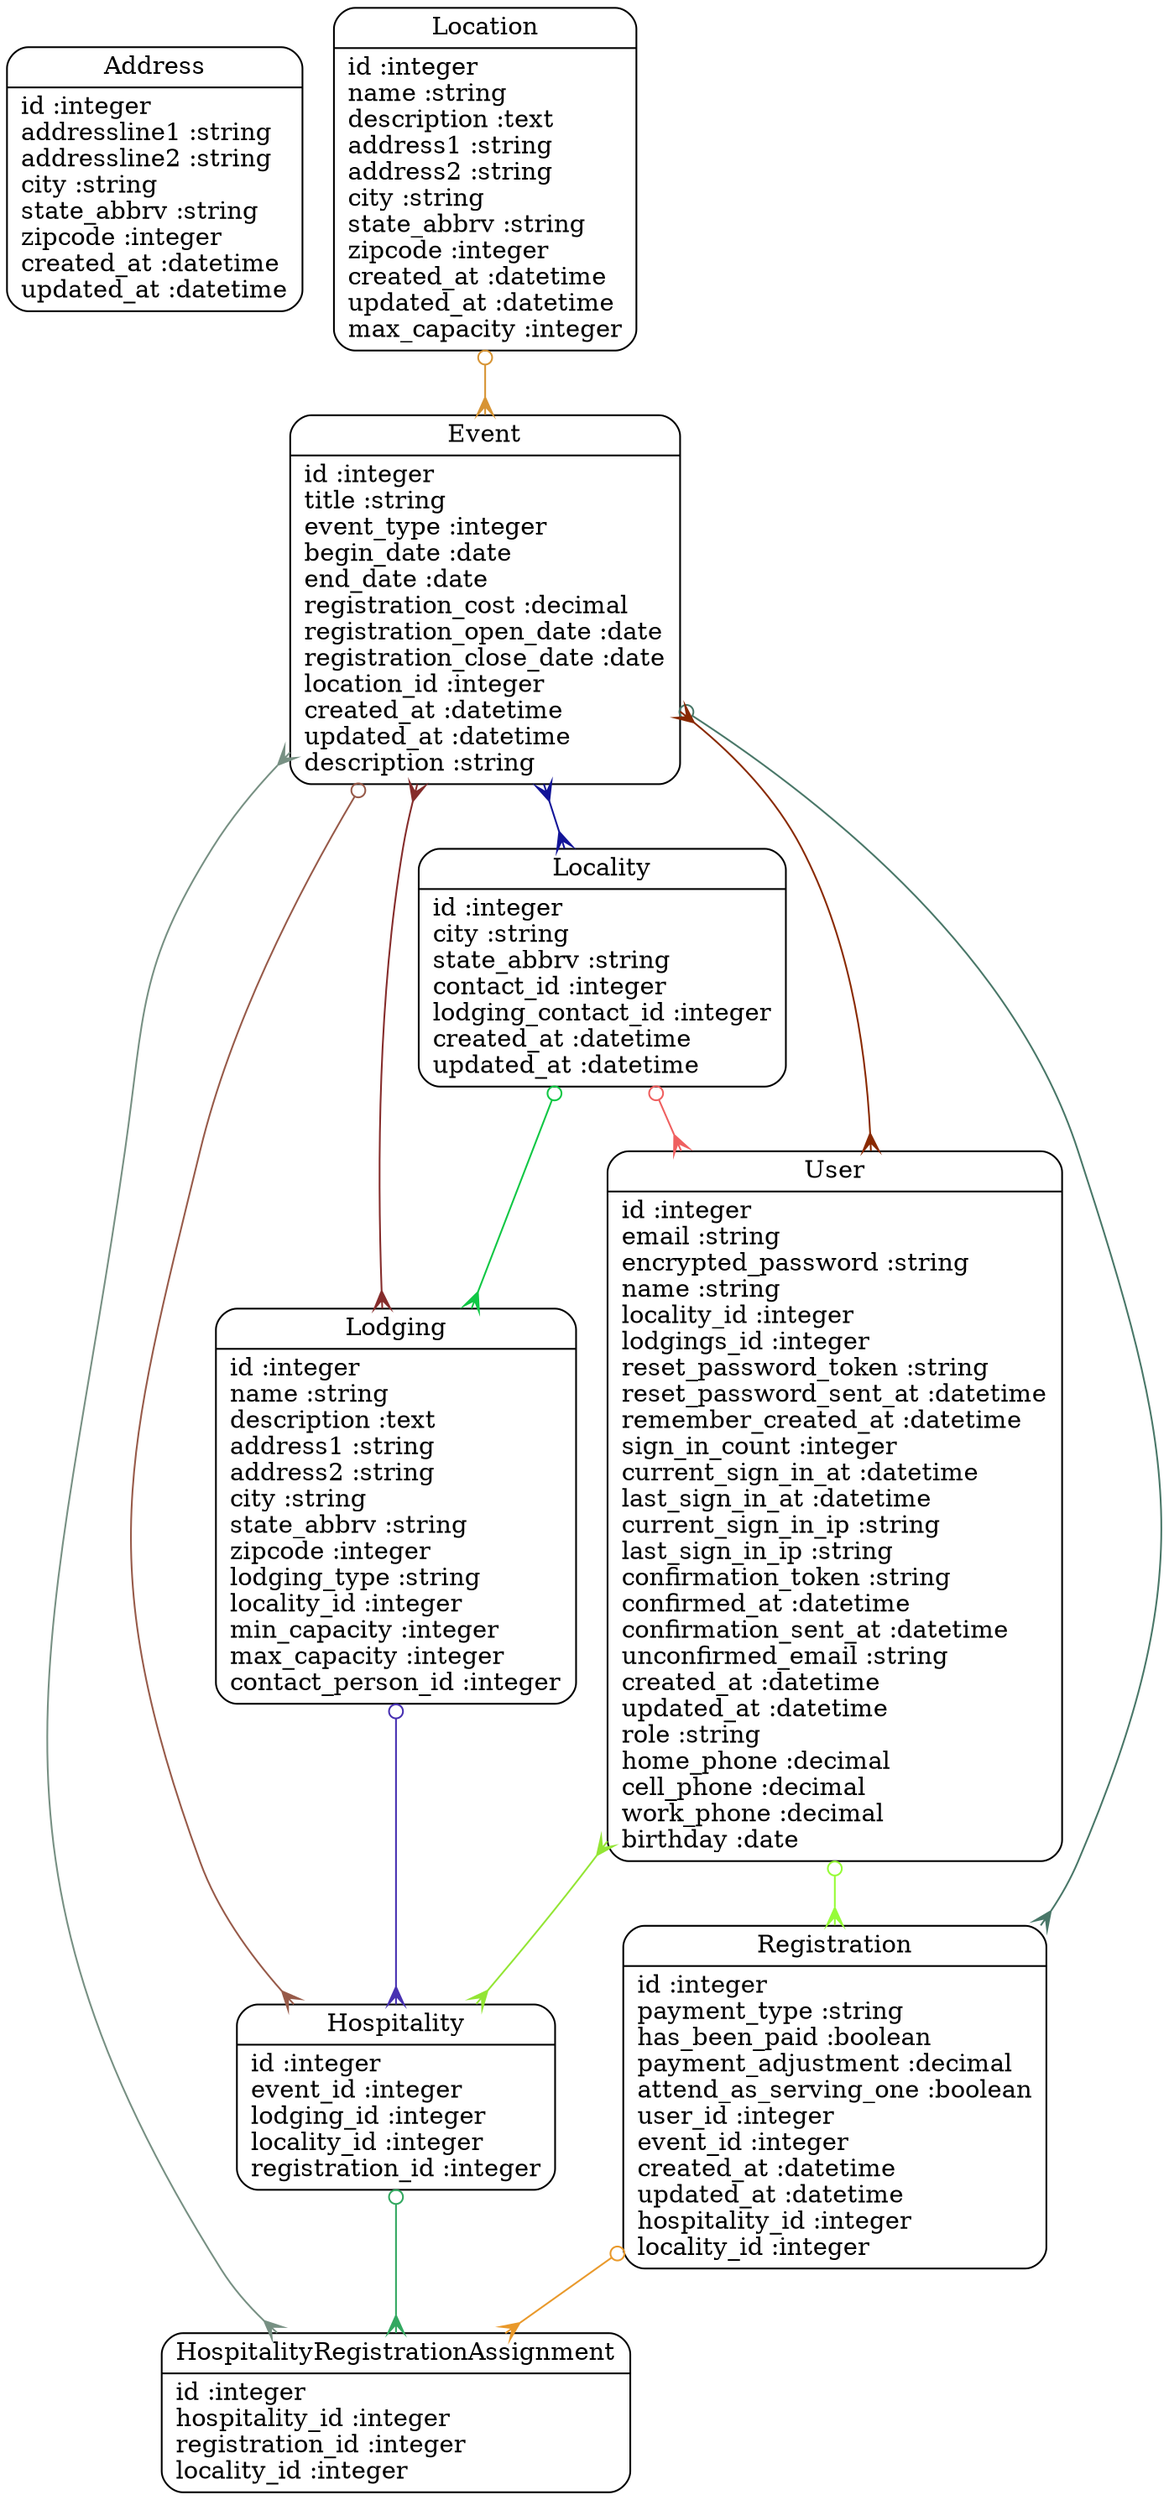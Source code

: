 digraph models_diagram {
	graph[overlap=false, splines=true]
	"Address" [shape=Mrecord, label="{Address|id :integer\laddressline1 :string\laddressline2 :string\lcity :string\lstate_abbrv :string\lzipcode :integer\lcreated_at :datetime\lupdated_at :datetime\l}"]
	"Event" [shape=Mrecord, label="{Event|id :integer\ltitle :string\levent_type :integer\lbegin_date :date\lend_date :date\lregistration_cost :decimal\lregistration_open_date :date\lregistration_close_date :date\llocation_id :integer\lcreated_at :datetime\lupdated_at :datetime\ldescription :string\l}"]
	"Hospitality" [shape=Mrecord, label="{Hospitality|id :integer\levent_id :integer\llodging_id :integer\llocality_id :integer\lregistration_id :integer\l}"]
	"HospitalityRegistrationAssignment" [shape=Mrecord, label="{HospitalityRegistrationAssignment|id :integer\lhospitality_id :integer\lregistration_id :integer\llocality_id :integer\l}"]
	"Locality" [shape=Mrecord, label="{Locality|id :integer\lcity :string\lstate_abbrv :string\lcontact_id :integer\llodging_contact_id :integer\lcreated_at :datetime\lupdated_at :datetime\l}"]
	"Location" [shape=Mrecord, label="{Location|id :integer\lname :string\ldescription :text\laddress1 :string\laddress2 :string\lcity :string\lstate_abbrv :string\lzipcode :integer\lcreated_at :datetime\lupdated_at :datetime\lmax_capacity :integer\l}"]
	"Lodging" [shape=Mrecord, label="{Lodging|id :integer\lname :string\ldescription :text\laddress1 :string\laddress2 :string\lcity :string\lstate_abbrv :string\lzipcode :integer\llodging_type :string\llocality_id :integer\lmin_capacity :integer\lmax_capacity :integer\lcontact_person_id :integer\l}"]
	"Registration" [shape=Mrecord, label="{Registration|id :integer\lpayment_type :string\lhas_been_paid :boolean\lpayment_adjustment :decimal\lattend_as_serving_one :boolean\luser_id :integer\levent_id :integer\lcreated_at :datetime\lupdated_at :datetime\lhospitality_id :integer\llocality_id :integer\l}"]
	"User" [shape=Mrecord, label="{User|id :integer\lemail :string\lencrypted_password :string\lname :string\llocality_id :integer\llodgings_id :integer\lreset_password_token :string\lreset_password_sent_at :datetime\lremember_created_at :datetime\lsign_in_count :integer\lcurrent_sign_in_at :datetime\llast_sign_in_at :datetime\lcurrent_sign_in_ip :string\llast_sign_in_ip :string\lconfirmation_token :string\lconfirmed_at :datetime\lconfirmation_sent_at :datetime\lunconfirmed_email :string\lcreated_at :datetime\lupdated_at :datetime\lrole :string\lhome_phone :decimal\lcell_phone :decimal\lwork_phone :decimal\lbirthday :date\l}"]
	"Event" -> "Registration" [arrowtail=odot, arrowhead=crow, dir=both color="#497768"]
	"Event" -> "User" [arrowtail=crow, arrowhead=crow, dir=both color="#892901"]
	"Event" -> "Locality" [arrowtail=crow, arrowhead=crow, dir=both color="#121498"]
	"Event" -> "Hospitality" [arrowtail=odot, arrowhead=crow, dir=both color="#975A49"]
	"Event" -> "Lodging" [arrowtail=crow, arrowhead=crow, dir=both color="#852C2B"]
	"Event" -> "HospitalityRegistrationAssignment" [arrowtail=crow, arrowhead=crow, dir=both color="#779083"]
	"Hospitality" -> "HospitalityRegistrationAssignment" [arrowtail=odot, arrowhead=crow, dir=both color="#32A860"]
	"Locality" -> "User" [arrowtail=odot, arrowhead=crow, dir=both color="#EF6060"]
	"Locality" -> "Lodging" [arrowtail=odot, arrowhead=crow, dir=both color="#0FC744"]
	"Location" -> "Event" [arrowtail=odot, arrowhead=crow, dir=both color="#D79434"]
	"Lodging" -> "Hospitality" [arrowtail=odot, arrowhead=crow, dir=both color="#4730B2"]
	"Registration" -> "HospitalityRegistrationAssignment" [arrowtail=odot, arrowhead=crow, dir=both color="#E9992B"]
	"User" -> "Registration" [arrowtail=odot, arrowhead=crow, dir=both color="#96FC37"]
	"User" -> "Hospitality" [arrowtail=crow, arrowhead=crow, dir=both color="#93E534"]
}
